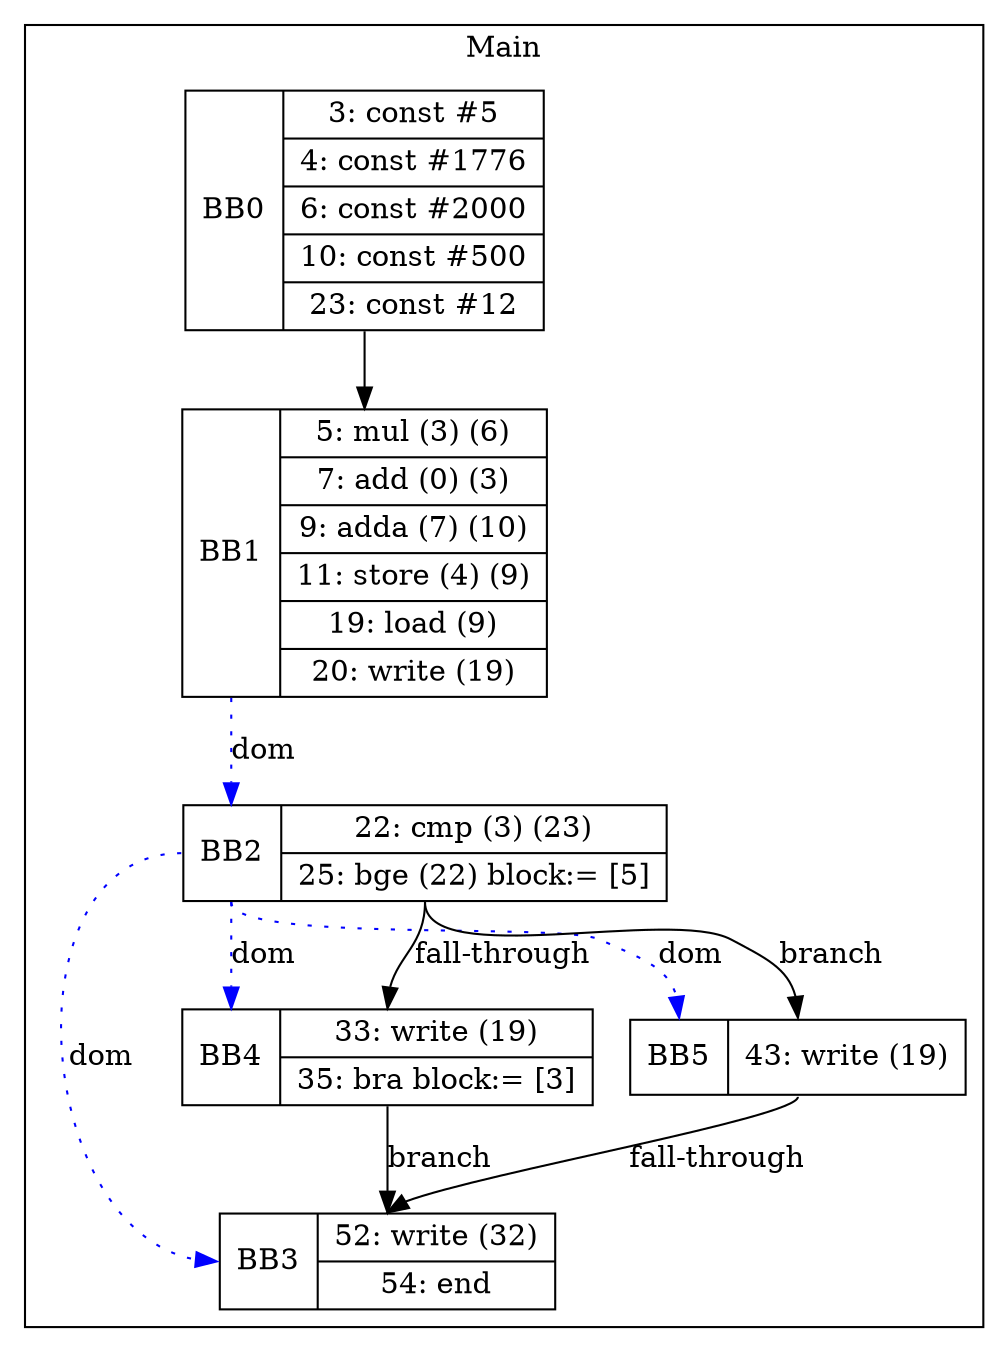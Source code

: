 digraph G {
node [shape=record];
subgraph cluster_main{
label = "Main";
BB0 [shape=record, label="<b>BB0|{3: const #5|4: const #1776|6: const #2000|10: const #500|23: const #12}"];
BB1 [shape=record, label="<b>BB1|{5: mul (3) (6)|7: add (0) (3)|9: adda (7) (10)|11: store (4) (9)|19: load (9)|20: write (19)}"];
BB2 [shape=record, label="<b>BB2|{22: cmp (3) (23)|25: bge (22) block:= [5]}"];
BB3 [shape=record, label="<b>BB3|{52: write (32)|54: end}"];
BB4 [shape=record, label="<b>BB4|{33: write (19)|35: bra block:= [3]}"];
BB5 [shape=record, label="<b>BB5|{43: write (19)}"];
}
BB0:s -> BB1:n ;
BB2:b -> BB3:b [color=blue, style=dotted, label="dom"];
BB2:b -> BB4:b [color=blue, style=dotted, label="dom"];
BB1:b -> BB2:b [color=blue, style=dotted, label="dom"];
BB2:b -> BB5:b [color=blue, style=dotted, label="dom"];
BB2:s -> BB5:n [label="branch"];
BB4:s -> BB3:n [label="branch"];
BB5:s -> BB3:n [label="fall-through"];
BB2:s -> BB4:n [label="fall-through"];
}
